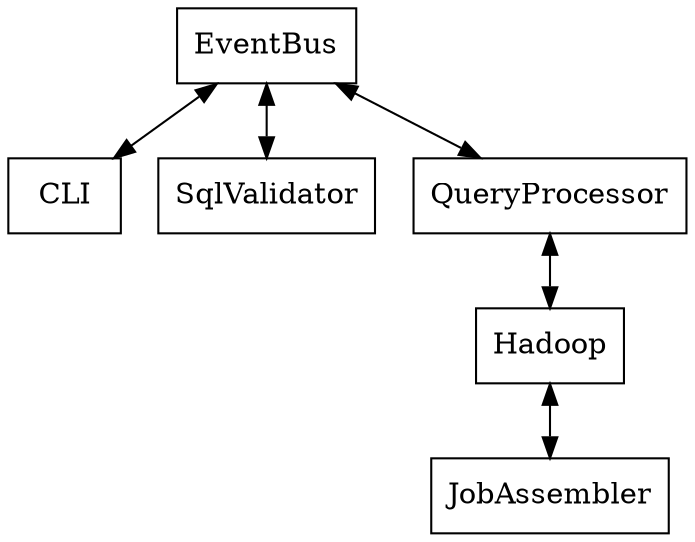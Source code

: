 digraph architecture { node [shape="box"] edge [dir="both"] EventBus -> CLI EventBus -> SqlValidator EventBus -> QueryProcessor QueryProcessor -> Hadoop Hadoop -> JobAssembler }
